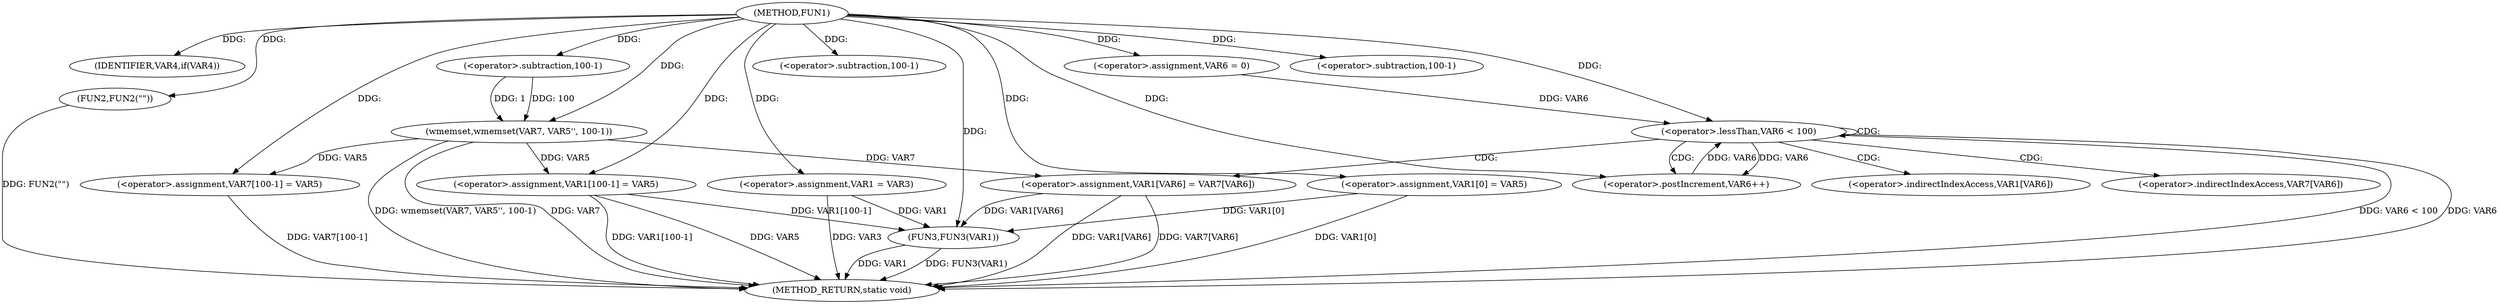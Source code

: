 digraph FUN1 {  
"1000100" [label = "(METHOD,FUN1)" ]
"1000162" [label = "(METHOD_RETURN,static void)" ]
"1000106" [label = "(IDENTIFIER,VAR4,if(VAR4))" ]
"1000108" [label = "(FUN2,FUN2(\"\"))" ]
"1000112" [label = "(<operator>.assignment,VAR1 = VAR3)" ]
"1000115" [label = "(<operator>.assignment,VAR1[0] = VAR5)" ]
"1000123" [label = "(wmemset,wmemset(VAR7, VAR5'', 100-1))" ]
"1000126" [label = "(<operator>.subtraction,100-1)" ]
"1000129" [label = "(<operator>.assignment,VAR7[100-1] = VAR5)" ]
"1000132" [label = "(<operator>.subtraction,100-1)" ]
"1000137" [label = "(<operator>.assignment,VAR6 = 0)" ]
"1000140" [label = "(<operator>.lessThan,VAR6 < 100)" ]
"1000143" [label = "(<operator>.postIncrement,VAR6++)" ]
"1000146" [label = "(<operator>.assignment,VAR1[VAR6] = VAR7[VAR6])" ]
"1000153" [label = "(<operator>.assignment,VAR1[100-1] = VAR5)" ]
"1000156" [label = "(<operator>.subtraction,100-1)" ]
"1000160" [label = "(FUN3,FUN3(VAR1))" ]
"1000147" [label = "(<operator>.indirectIndexAccess,VAR1[VAR6])" ]
"1000150" [label = "(<operator>.indirectIndexAccess,VAR7[VAR6])" ]
  "1000153" -> "1000162"  [ label = "DDG: VAR5"] 
  "1000129" -> "1000162"  [ label = "DDG: VAR7[100-1]"] 
  "1000108" -> "1000162"  [ label = "DDG: FUN2(\"\")"] 
  "1000140" -> "1000162"  [ label = "DDG: VAR6 < 100"] 
  "1000153" -> "1000162"  [ label = "DDG: VAR1[100-1]"] 
  "1000146" -> "1000162"  [ label = "DDG: VAR7[VAR6]"] 
  "1000123" -> "1000162"  [ label = "DDG: VAR7"] 
  "1000112" -> "1000162"  [ label = "DDG: VAR3"] 
  "1000160" -> "1000162"  [ label = "DDG: FUN3(VAR1)"] 
  "1000123" -> "1000162"  [ label = "DDG: wmemset(VAR7, VAR5'', 100-1)"] 
  "1000140" -> "1000162"  [ label = "DDG: VAR6"] 
  "1000146" -> "1000162"  [ label = "DDG: VAR1[VAR6]"] 
  "1000160" -> "1000162"  [ label = "DDG: VAR1"] 
  "1000115" -> "1000162"  [ label = "DDG: VAR1[0]"] 
  "1000100" -> "1000106"  [ label = "DDG: "] 
  "1000100" -> "1000108"  [ label = "DDG: "] 
  "1000100" -> "1000112"  [ label = "DDG: "] 
  "1000100" -> "1000115"  [ label = "DDG: "] 
  "1000100" -> "1000123"  [ label = "DDG: "] 
  "1000126" -> "1000123"  [ label = "DDG: 100"] 
  "1000126" -> "1000123"  [ label = "DDG: 1"] 
  "1000100" -> "1000126"  [ label = "DDG: "] 
  "1000123" -> "1000129"  [ label = "DDG: VAR5"] 
  "1000100" -> "1000129"  [ label = "DDG: "] 
  "1000100" -> "1000132"  [ label = "DDG: "] 
  "1000100" -> "1000137"  [ label = "DDG: "] 
  "1000143" -> "1000140"  [ label = "DDG: VAR6"] 
  "1000137" -> "1000140"  [ label = "DDG: VAR6"] 
  "1000100" -> "1000140"  [ label = "DDG: "] 
  "1000140" -> "1000143"  [ label = "DDG: VAR6"] 
  "1000100" -> "1000143"  [ label = "DDG: "] 
  "1000123" -> "1000146"  [ label = "DDG: VAR7"] 
  "1000100" -> "1000153"  [ label = "DDG: "] 
  "1000123" -> "1000153"  [ label = "DDG: VAR5"] 
  "1000100" -> "1000156"  [ label = "DDG: "] 
  "1000153" -> "1000160"  [ label = "DDG: VAR1[100-1]"] 
  "1000112" -> "1000160"  [ label = "DDG: VAR1"] 
  "1000146" -> "1000160"  [ label = "DDG: VAR1[VAR6]"] 
  "1000115" -> "1000160"  [ label = "DDG: VAR1[0]"] 
  "1000100" -> "1000160"  [ label = "DDG: "] 
  "1000140" -> "1000147"  [ label = "CDG: "] 
  "1000140" -> "1000150"  [ label = "CDG: "] 
  "1000140" -> "1000146"  [ label = "CDG: "] 
  "1000140" -> "1000143"  [ label = "CDG: "] 
  "1000140" -> "1000140"  [ label = "CDG: "] 
}
